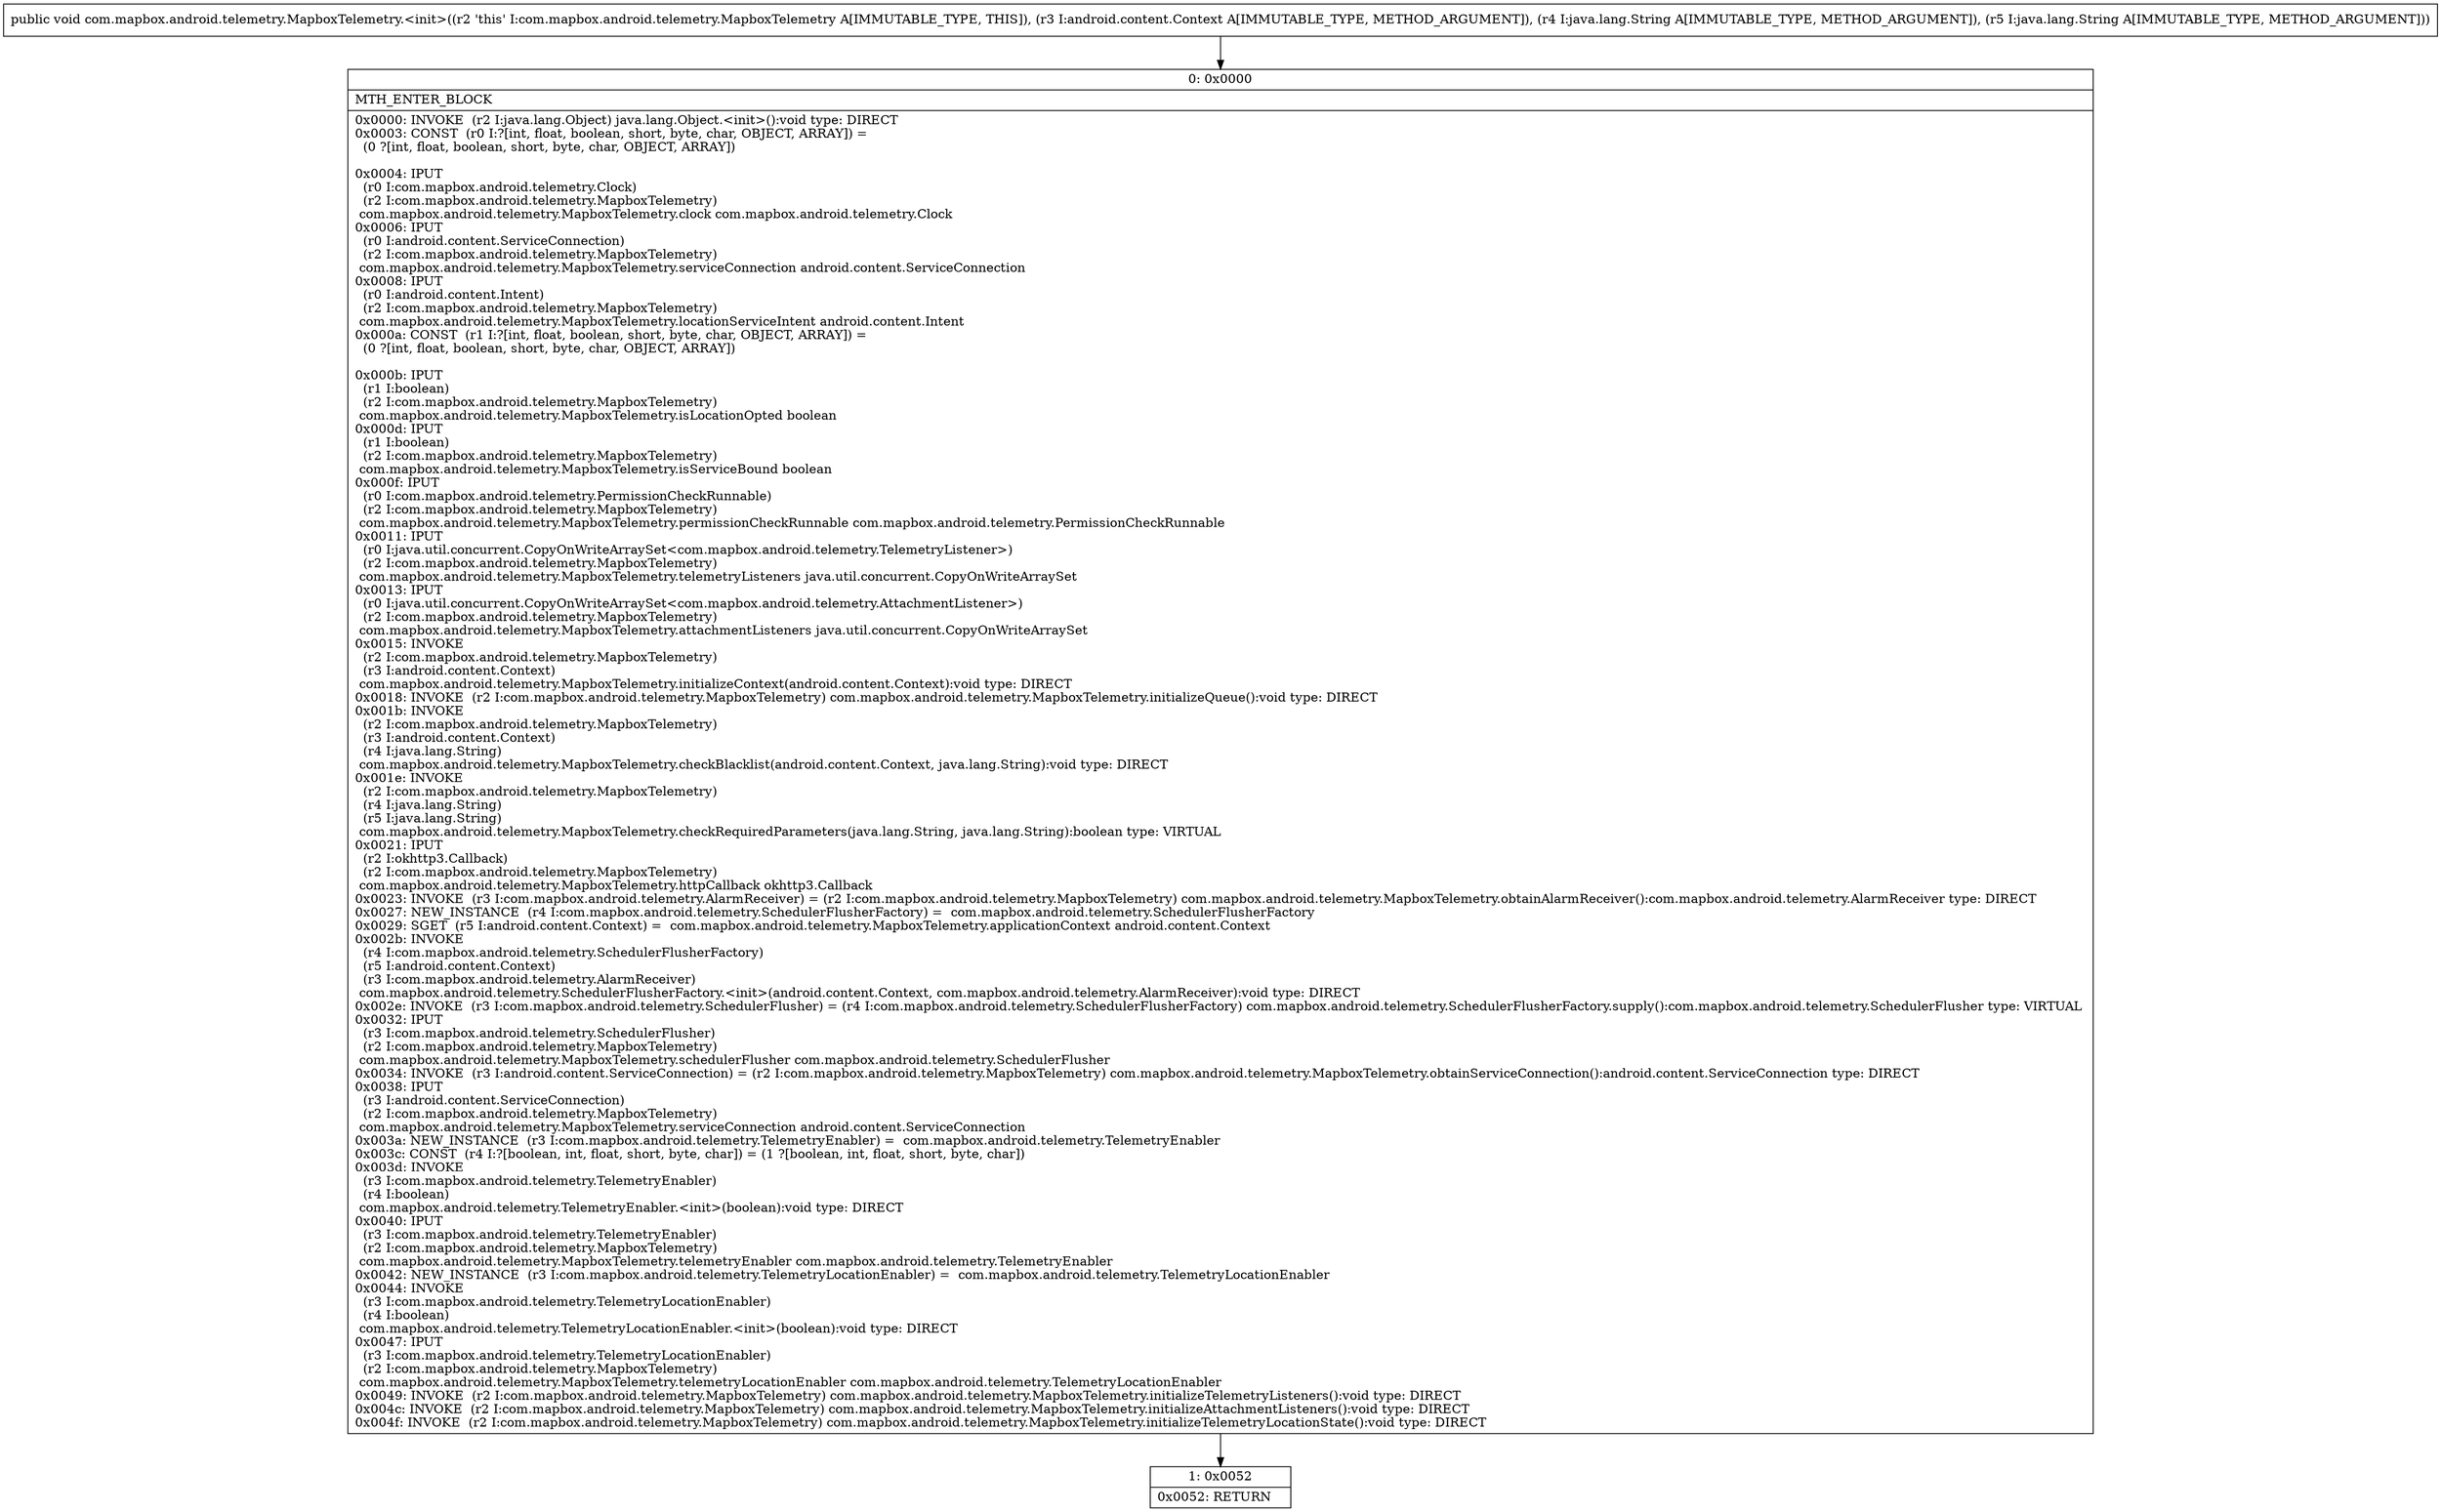 digraph "CFG forcom.mapbox.android.telemetry.MapboxTelemetry.\<init\>(Landroid\/content\/Context;Ljava\/lang\/String;Ljava\/lang\/String;)V" {
Node_0 [shape=record,label="{0\:\ 0x0000|MTH_ENTER_BLOCK\l|0x0000: INVOKE  (r2 I:java.lang.Object) java.lang.Object.\<init\>():void type: DIRECT \l0x0003: CONST  (r0 I:?[int, float, boolean, short, byte, char, OBJECT, ARRAY]) = \l  (0 ?[int, float, boolean, short, byte, char, OBJECT, ARRAY])\l \l0x0004: IPUT  \l  (r0 I:com.mapbox.android.telemetry.Clock)\l  (r2 I:com.mapbox.android.telemetry.MapboxTelemetry)\l com.mapbox.android.telemetry.MapboxTelemetry.clock com.mapbox.android.telemetry.Clock \l0x0006: IPUT  \l  (r0 I:android.content.ServiceConnection)\l  (r2 I:com.mapbox.android.telemetry.MapboxTelemetry)\l com.mapbox.android.telemetry.MapboxTelemetry.serviceConnection android.content.ServiceConnection \l0x0008: IPUT  \l  (r0 I:android.content.Intent)\l  (r2 I:com.mapbox.android.telemetry.MapboxTelemetry)\l com.mapbox.android.telemetry.MapboxTelemetry.locationServiceIntent android.content.Intent \l0x000a: CONST  (r1 I:?[int, float, boolean, short, byte, char, OBJECT, ARRAY]) = \l  (0 ?[int, float, boolean, short, byte, char, OBJECT, ARRAY])\l \l0x000b: IPUT  \l  (r1 I:boolean)\l  (r2 I:com.mapbox.android.telemetry.MapboxTelemetry)\l com.mapbox.android.telemetry.MapboxTelemetry.isLocationOpted boolean \l0x000d: IPUT  \l  (r1 I:boolean)\l  (r2 I:com.mapbox.android.telemetry.MapboxTelemetry)\l com.mapbox.android.telemetry.MapboxTelemetry.isServiceBound boolean \l0x000f: IPUT  \l  (r0 I:com.mapbox.android.telemetry.PermissionCheckRunnable)\l  (r2 I:com.mapbox.android.telemetry.MapboxTelemetry)\l com.mapbox.android.telemetry.MapboxTelemetry.permissionCheckRunnable com.mapbox.android.telemetry.PermissionCheckRunnable \l0x0011: IPUT  \l  (r0 I:java.util.concurrent.CopyOnWriteArraySet\<com.mapbox.android.telemetry.TelemetryListener\>)\l  (r2 I:com.mapbox.android.telemetry.MapboxTelemetry)\l com.mapbox.android.telemetry.MapboxTelemetry.telemetryListeners java.util.concurrent.CopyOnWriteArraySet \l0x0013: IPUT  \l  (r0 I:java.util.concurrent.CopyOnWriteArraySet\<com.mapbox.android.telemetry.AttachmentListener\>)\l  (r2 I:com.mapbox.android.telemetry.MapboxTelemetry)\l com.mapbox.android.telemetry.MapboxTelemetry.attachmentListeners java.util.concurrent.CopyOnWriteArraySet \l0x0015: INVOKE  \l  (r2 I:com.mapbox.android.telemetry.MapboxTelemetry)\l  (r3 I:android.content.Context)\l com.mapbox.android.telemetry.MapboxTelemetry.initializeContext(android.content.Context):void type: DIRECT \l0x0018: INVOKE  (r2 I:com.mapbox.android.telemetry.MapboxTelemetry) com.mapbox.android.telemetry.MapboxTelemetry.initializeQueue():void type: DIRECT \l0x001b: INVOKE  \l  (r2 I:com.mapbox.android.telemetry.MapboxTelemetry)\l  (r3 I:android.content.Context)\l  (r4 I:java.lang.String)\l com.mapbox.android.telemetry.MapboxTelemetry.checkBlacklist(android.content.Context, java.lang.String):void type: DIRECT \l0x001e: INVOKE  \l  (r2 I:com.mapbox.android.telemetry.MapboxTelemetry)\l  (r4 I:java.lang.String)\l  (r5 I:java.lang.String)\l com.mapbox.android.telemetry.MapboxTelemetry.checkRequiredParameters(java.lang.String, java.lang.String):boolean type: VIRTUAL \l0x0021: IPUT  \l  (r2 I:okhttp3.Callback)\l  (r2 I:com.mapbox.android.telemetry.MapboxTelemetry)\l com.mapbox.android.telemetry.MapboxTelemetry.httpCallback okhttp3.Callback \l0x0023: INVOKE  (r3 I:com.mapbox.android.telemetry.AlarmReceiver) = (r2 I:com.mapbox.android.telemetry.MapboxTelemetry) com.mapbox.android.telemetry.MapboxTelemetry.obtainAlarmReceiver():com.mapbox.android.telemetry.AlarmReceiver type: DIRECT \l0x0027: NEW_INSTANCE  (r4 I:com.mapbox.android.telemetry.SchedulerFlusherFactory) =  com.mapbox.android.telemetry.SchedulerFlusherFactory \l0x0029: SGET  (r5 I:android.content.Context) =  com.mapbox.android.telemetry.MapboxTelemetry.applicationContext android.content.Context \l0x002b: INVOKE  \l  (r4 I:com.mapbox.android.telemetry.SchedulerFlusherFactory)\l  (r5 I:android.content.Context)\l  (r3 I:com.mapbox.android.telemetry.AlarmReceiver)\l com.mapbox.android.telemetry.SchedulerFlusherFactory.\<init\>(android.content.Context, com.mapbox.android.telemetry.AlarmReceiver):void type: DIRECT \l0x002e: INVOKE  (r3 I:com.mapbox.android.telemetry.SchedulerFlusher) = (r4 I:com.mapbox.android.telemetry.SchedulerFlusherFactory) com.mapbox.android.telemetry.SchedulerFlusherFactory.supply():com.mapbox.android.telemetry.SchedulerFlusher type: VIRTUAL \l0x0032: IPUT  \l  (r3 I:com.mapbox.android.telemetry.SchedulerFlusher)\l  (r2 I:com.mapbox.android.telemetry.MapboxTelemetry)\l com.mapbox.android.telemetry.MapboxTelemetry.schedulerFlusher com.mapbox.android.telemetry.SchedulerFlusher \l0x0034: INVOKE  (r3 I:android.content.ServiceConnection) = (r2 I:com.mapbox.android.telemetry.MapboxTelemetry) com.mapbox.android.telemetry.MapboxTelemetry.obtainServiceConnection():android.content.ServiceConnection type: DIRECT \l0x0038: IPUT  \l  (r3 I:android.content.ServiceConnection)\l  (r2 I:com.mapbox.android.telemetry.MapboxTelemetry)\l com.mapbox.android.telemetry.MapboxTelemetry.serviceConnection android.content.ServiceConnection \l0x003a: NEW_INSTANCE  (r3 I:com.mapbox.android.telemetry.TelemetryEnabler) =  com.mapbox.android.telemetry.TelemetryEnabler \l0x003c: CONST  (r4 I:?[boolean, int, float, short, byte, char]) = (1 ?[boolean, int, float, short, byte, char]) \l0x003d: INVOKE  \l  (r3 I:com.mapbox.android.telemetry.TelemetryEnabler)\l  (r4 I:boolean)\l com.mapbox.android.telemetry.TelemetryEnabler.\<init\>(boolean):void type: DIRECT \l0x0040: IPUT  \l  (r3 I:com.mapbox.android.telemetry.TelemetryEnabler)\l  (r2 I:com.mapbox.android.telemetry.MapboxTelemetry)\l com.mapbox.android.telemetry.MapboxTelemetry.telemetryEnabler com.mapbox.android.telemetry.TelemetryEnabler \l0x0042: NEW_INSTANCE  (r3 I:com.mapbox.android.telemetry.TelemetryLocationEnabler) =  com.mapbox.android.telemetry.TelemetryLocationEnabler \l0x0044: INVOKE  \l  (r3 I:com.mapbox.android.telemetry.TelemetryLocationEnabler)\l  (r4 I:boolean)\l com.mapbox.android.telemetry.TelemetryLocationEnabler.\<init\>(boolean):void type: DIRECT \l0x0047: IPUT  \l  (r3 I:com.mapbox.android.telemetry.TelemetryLocationEnabler)\l  (r2 I:com.mapbox.android.telemetry.MapboxTelemetry)\l com.mapbox.android.telemetry.MapboxTelemetry.telemetryLocationEnabler com.mapbox.android.telemetry.TelemetryLocationEnabler \l0x0049: INVOKE  (r2 I:com.mapbox.android.telemetry.MapboxTelemetry) com.mapbox.android.telemetry.MapboxTelemetry.initializeTelemetryListeners():void type: DIRECT \l0x004c: INVOKE  (r2 I:com.mapbox.android.telemetry.MapboxTelemetry) com.mapbox.android.telemetry.MapboxTelemetry.initializeAttachmentListeners():void type: DIRECT \l0x004f: INVOKE  (r2 I:com.mapbox.android.telemetry.MapboxTelemetry) com.mapbox.android.telemetry.MapboxTelemetry.initializeTelemetryLocationState():void type: DIRECT \l}"];
Node_1 [shape=record,label="{1\:\ 0x0052|0x0052: RETURN   \l}"];
MethodNode[shape=record,label="{public void com.mapbox.android.telemetry.MapboxTelemetry.\<init\>((r2 'this' I:com.mapbox.android.telemetry.MapboxTelemetry A[IMMUTABLE_TYPE, THIS]), (r3 I:android.content.Context A[IMMUTABLE_TYPE, METHOD_ARGUMENT]), (r4 I:java.lang.String A[IMMUTABLE_TYPE, METHOD_ARGUMENT]), (r5 I:java.lang.String A[IMMUTABLE_TYPE, METHOD_ARGUMENT])) }"];
MethodNode -> Node_0;
Node_0 -> Node_1;
}

